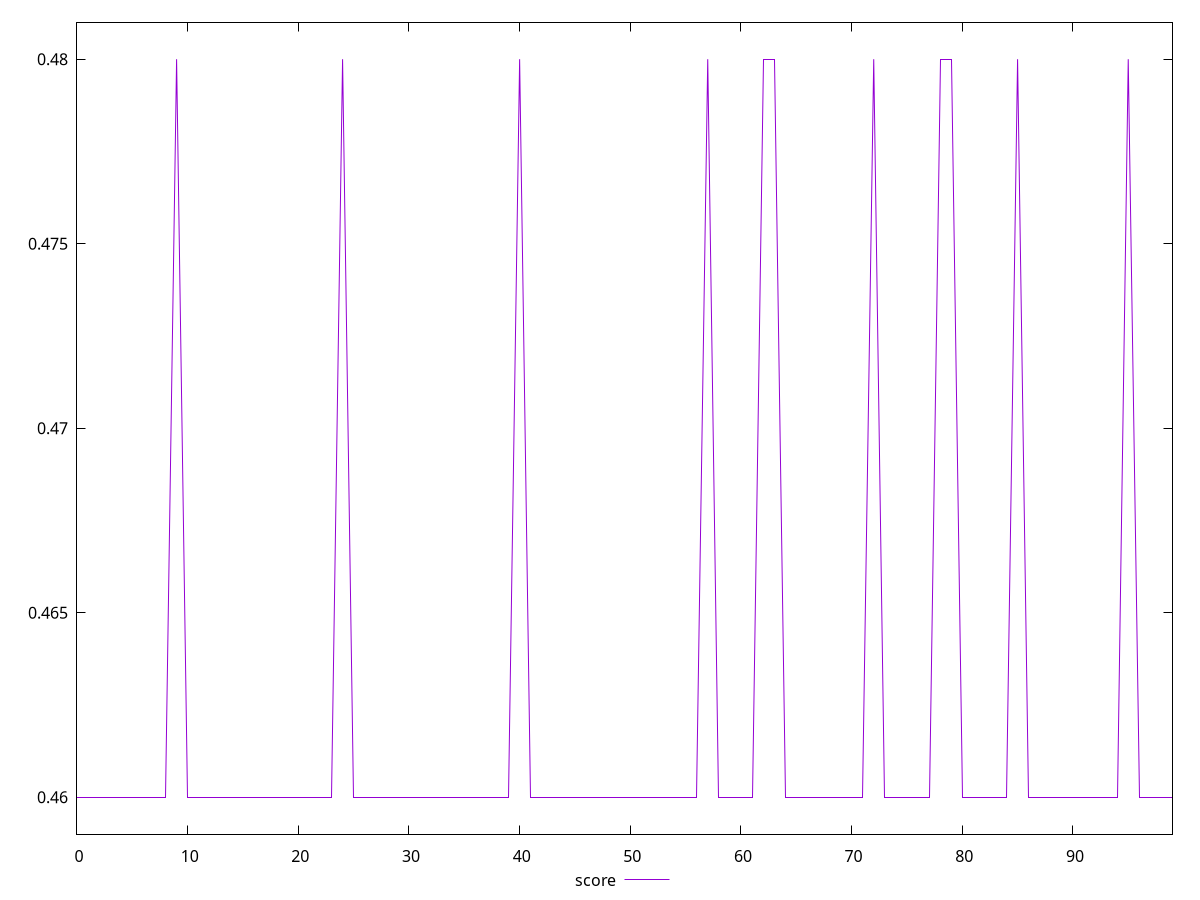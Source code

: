 reset

$score <<EOF
0 0.46
1 0.46
2 0.46
3 0.46
4 0.46
5 0.46
6 0.46
7 0.46
8 0.46
9 0.48
10 0.46
11 0.46
12 0.46
13 0.46
14 0.46
15 0.46
16 0.46
17 0.46
18 0.46
19 0.46
20 0.46
21 0.46
22 0.46
23 0.46
24 0.48
25 0.46
26 0.46
27 0.46
28 0.46
29 0.46
30 0.46
31 0.46
32 0.46
33 0.46
34 0.46
35 0.46
36 0.46
37 0.46
38 0.46
39 0.46
40 0.48
41 0.46
42 0.46
43 0.46
44 0.46
45 0.46
46 0.46
47 0.46
48 0.46
49 0.46
50 0.46
51 0.46
52 0.46
53 0.46
54 0.46
55 0.46
56 0.46
57 0.48
58 0.46
59 0.46
60 0.46
61 0.46
62 0.48
63 0.48
64 0.46
65 0.46
66 0.46
67 0.46
68 0.46
69 0.46
70 0.46
71 0.46
72 0.48
73 0.46
74 0.46
75 0.46
76 0.46
77 0.46
78 0.48
79 0.48
80 0.46
81 0.46
82 0.46
83 0.46
84 0.46
85 0.48
86 0.46
87 0.46
88 0.46
89 0.46
90 0.46
91 0.46
92 0.46
93 0.46
94 0.46
95 0.48
96 0.46
97 0.46
98 0.46
99 0.46
EOF

set key outside below
set xrange [0:99]
set yrange [0.459:0.481]
set trange [0.459:0.481]
set terminal svg size 640, 500 enhanced background rgb 'white'
set output "report_00017_2021-02-10T15-08-03.406Z/uses-rel-preload/samples/pages+cached+noadtech+nomedia+nocss/score/values.svg"

plot $score title "score" with line

reset
